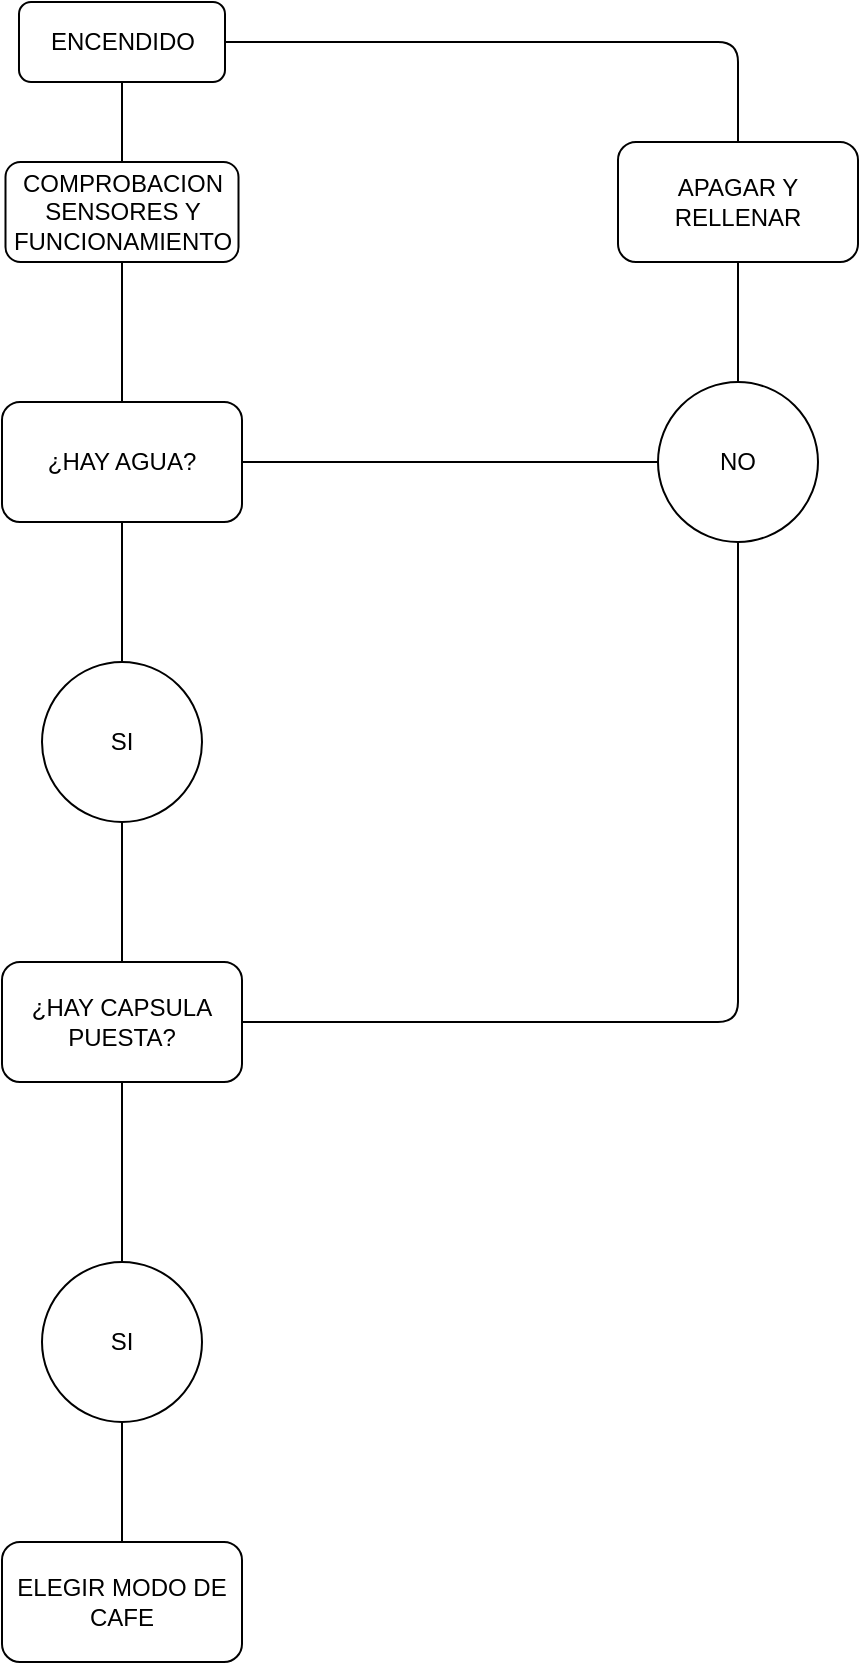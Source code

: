 <mxfile>
    <diagram id="pOwEDaTtwzO-6ecy52zt" name="Page-1">
        <mxGraphModel dx="1175" dy="926" grid="1" gridSize="10" guides="1" tooltips="1" connect="1" arrows="1" fold="1" page="1" pageScale="1" pageWidth="1169" pageHeight="1654" math="0" shadow="0">
            <root>
                <mxCell id="0"/>
                <mxCell id="1" parent="0"/>
                <mxCell id="2" value="ENCENDIDO" style="rounded=1;whiteSpace=wrap;html=1;" vertex="1" parent="1">
                    <mxGeometry x="358.5" y="430" width="103" height="40" as="geometry"/>
                </mxCell>
                <mxCell id="3" value="COMPROBACION SENSORES Y FUNCIONAMIENTO" style="rounded=1;whiteSpace=wrap;html=1;" vertex="1" parent="1">
                    <mxGeometry x="351.75" y="510" width="116.5" height="50" as="geometry"/>
                </mxCell>
                <mxCell id="4" value="¿HAY AGUA?" style="rounded=1;whiteSpace=wrap;html=1;" vertex="1" parent="1">
                    <mxGeometry x="350" y="630" width="120" height="60" as="geometry"/>
                </mxCell>
                <mxCell id="5" value="NO" style="ellipse;whiteSpace=wrap;html=1;aspect=fixed;" vertex="1" parent="1">
                    <mxGeometry x="678" y="620" width="80" height="80" as="geometry"/>
                </mxCell>
                <mxCell id="6" value="SI" style="ellipse;whiteSpace=wrap;html=1;aspect=fixed;" vertex="1" parent="1">
                    <mxGeometry x="370" y="760" width="80" height="80" as="geometry"/>
                </mxCell>
                <mxCell id="7" value="APAGAR Y RELLENAR" style="rounded=1;whiteSpace=wrap;html=1;" vertex="1" parent="1">
                    <mxGeometry x="658" y="500" width="120" height="60" as="geometry"/>
                </mxCell>
                <mxCell id="8" value="¿HAY CAPSULA PUESTA?" style="rounded=1;whiteSpace=wrap;html=1;" vertex="1" parent="1">
                    <mxGeometry x="350" y="910" width="120" height="60" as="geometry"/>
                </mxCell>
                <mxCell id="9" value="SI" style="ellipse;whiteSpace=wrap;html=1;aspect=fixed;" vertex="1" parent="1">
                    <mxGeometry x="370" y="1060" width="80" height="80" as="geometry"/>
                </mxCell>
                <mxCell id="10" value="ELEGIR MODO DE CAFE" style="rounded=1;whiteSpace=wrap;html=1;" vertex="1" parent="1">
                    <mxGeometry x="350" y="1200" width="120" height="60" as="geometry"/>
                </mxCell>
                <mxCell id="11" value="" style="endArrow=none;html=1;entryX=0.5;entryY=1;entryDx=0;entryDy=0;exitX=0.5;exitY=0;exitDx=0;exitDy=0;" edge="1" parent="1" source="3" target="2">
                    <mxGeometry width="50" height="50" relative="1" as="geometry">
                        <mxPoint x="508" y="550" as="sourcePoint"/>
                        <mxPoint x="558" y="500" as="targetPoint"/>
                    </mxGeometry>
                </mxCell>
                <mxCell id="12" value="" style="endArrow=none;html=1;entryX=0.5;entryY=0;entryDx=0;entryDy=0;exitX=1;exitY=0.5;exitDx=0;exitDy=0;" edge="1" parent="1" source="2" target="7">
                    <mxGeometry width="50" height="50" relative="1" as="geometry">
                        <mxPoint x="420" y="540" as="sourcePoint"/>
                        <mxPoint x="417" y="480" as="targetPoint"/>
                        <Array as="points">
                            <mxPoint x="718" y="450"/>
                        </Array>
                    </mxGeometry>
                </mxCell>
                <mxCell id="13" value="" style="endArrow=none;html=1;entryX=0.5;entryY=0;entryDx=0;entryDy=0;exitX=0.5;exitY=1;exitDx=0;exitDy=0;" edge="1" parent="1" source="3" target="4">
                    <mxGeometry width="50" height="50" relative="1" as="geometry">
                        <mxPoint x="417" y="520" as="sourcePoint"/>
                        <mxPoint x="417" y="480" as="targetPoint"/>
                    </mxGeometry>
                </mxCell>
                <mxCell id="14" value="" style="endArrow=none;html=1;entryX=0.5;entryY=1;entryDx=0;entryDy=0;exitX=0.5;exitY=0;exitDx=0;exitDy=0;" edge="1" parent="1" source="6" target="4">
                    <mxGeometry width="50" height="50" relative="1" as="geometry">
                        <mxPoint x="417" y="570" as="sourcePoint"/>
                        <mxPoint x="420" y="640" as="targetPoint"/>
                    </mxGeometry>
                </mxCell>
                <mxCell id="15" value="" style="endArrow=none;html=1;entryX=1;entryY=0.5;entryDx=0;entryDy=0;exitX=0;exitY=0.5;exitDx=0;exitDy=0;" edge="1" parent="1" source="5" target="4">
                    <mxGeometry width="50" height="50" relative="1" as="geometry">
                        <mxPoint x="417" y="770" as="sourcePoint"/>
                        <mxPoint x="420" y="700" as="targetPoint"/>
                    </mxGeometry>
                </mxCell>
                <mxCell id="16" value="" style="endArrow=none;html=1;entryX=0.5;entryY=0;entryDx=0;entryDy=0;exitX=0.5;exitY=1;exitDx=0;exitDy=0;" edge="1" parent="1" source="7" target="5">
                    <mxGeometry width="50" height="50" relative="1" as="geometry">
                        <mxPoint x="417" y="570" as="sourcePoint"/>
                        <mxPoint x="420" y="640" as="targetPoint"/>
                    </mxGeometry>
                </mxCell>
                <mxCell id="17" value="" style="endArrow=none;html=1;entryX=0.5;entryY=1;entryDx=0;entryDy=0;exitX=0.5;exitY=0;exitDx=0;exitDy=0;" edge="1" parent="1" source="8" target="6">
                    <mxGeometry width="50" height="50" relative="1" as="geometry">
                        <mxPoint x="427" y="580" as="sourcePoint"/>
                        <mxPoint x="430" y="650" as="targetPoint"/>
                    </mxGeometry>
                </mxCell>
                <mxCell id="18" value="" style="endArrow=none;html=1;entryX=0.5;entryY=0;entryDx=0;entryDy=0;exitX=0.5;exitY=1;exitDx=0;exitDy=0;" edge="1" parent="1" source="8" target="9">
                    <mxGeometry width="50" height="50" relative="1" as="geometry">
                        <mxPoint x="420" y="920" as="sourcePoint"/>
                        <mxPoint x="420" y="850" as="targetPoint"/>
                    </mxGeometry>
                </mxCell>
                <mxCell id="19" value="" style="endArrow=none;html=1;entryX=0.5;entryY=1;entryDx=0;entryDy=0;exitX=1;exitY=0.5;exitDx=0;exitDy=0;" edge="1" parent="1" source="8" target="5">
                    <mxGeometry width="50" height="50" relative="1" as="geometry">
                        <mxPoint x="420" y="980" as="sourcePoint"/>
                        <mxPoint x="428" y="1070" as="targetPoint"/>
                        <Array as="points">
                            <mxPoint x="718" y="940"/>
                        </Array>
                    </mxGeometry>
                </mxCell>
                <mxCell id="20" value="" style="endArrow=none;html=1;entryX=0.5;entryY=1;entryDx=0;entryDy=0;exitX=0.5;exitY=0;exitDx=0;exitDy=0;" edge="1" parent="1" source="10" target="9">
                    <mxGeometry width="50" height="50" relative="1" as="geometry">
                        <mxPoint x="420" y="980" as="sourcePoint"/>
                        <mxPoint x="428" y="1070" as="targetPoint"/>
                    </mxGeometry>
                </mxCell>
            </root>
        </mxGraphModel>
    </diagram>
</mxfile>